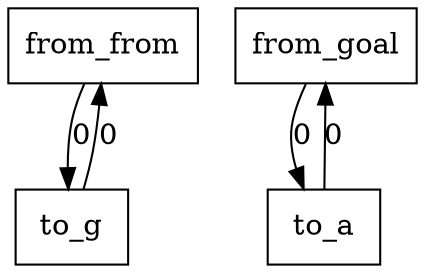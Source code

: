digraph {
    graph [rankdir=TB
          ,bgcolor=transparent];
    node [shape=box
         ,fillcolor=white
         ,style=filled];
    0 [label=<from_from>];
    1 [label=<from_goal>];
    2 [label=<to_g>];
    3 [label=<to_a>];
    0 -> 2 [label=0];
    1 -> 3 [label=0];
    2 -> 0 [label=0];
    3 -> 1 [label=0];
}